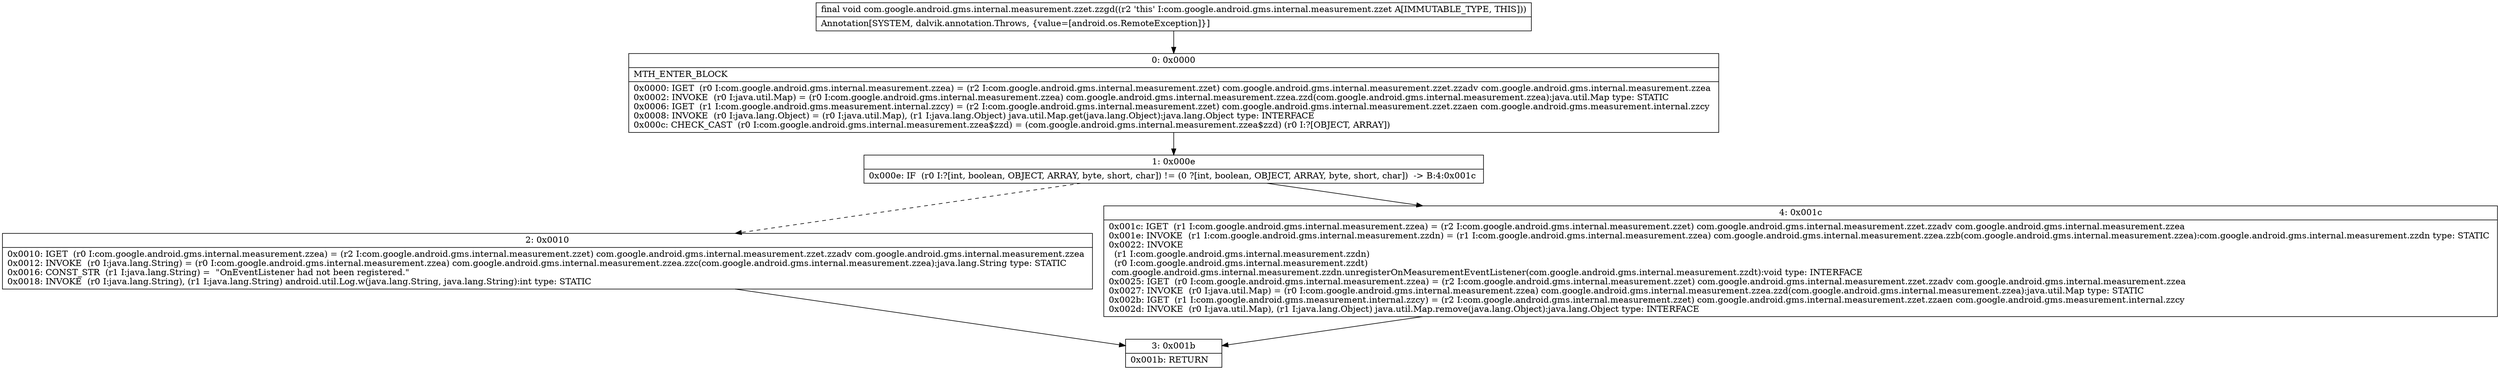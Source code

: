 digraph "CFG forcom.google.android.gms.internal.measurement.zzet.zzgd()V" {
Node_0 [shape=record,label="{0\:\ 0x0000|MTH_ENTER_BLOCK\l|0x0000: IGET  (r0 I:com.google.android.gms.internal.measurement.zzea) = (r2 I:com.google.android.gms.internal.measurement.zzet) com.google.android.gms.internal.measurement.zzet.zzadv com.google.android.gms.internal.measurement.zzea \l0x0002: INVOKE  (r0 I:java.util.Map) = (r0 I:com.google.android.gms.internal.measurement.zzea) com.google.android.gms.internal.measurement.zzea.zzd(com.google.android.gms.internal.measurement.zzea):java.util.Map type: STATIC \l0x0006: IGET  (r1 I:com.google.android.gms.measurement.internal.zzcy) = (r2 I:com.google.android.gms.internal.measurement.zzet) com.google.android.gms.internal.measurement.zzet.zzaen com.google.android.gms.measurement.internal.zzcy \l0x0008: INVOKE  (r0 I:java.lang.Object) = (r0 I:java.util.Map), (r1 I:java.lang.Object) java.util.Map.get(java.lang.Object):java.lang.Object type: INTERFACE \l0x000c: CHECK_CAST  (r0 I:com.google.android.gms.internal.measurement.zzea$zzd) = (com.google.android.gms.internal.measurement.zzea$zzd) (r0 I:?[OBJECT, ARRAY]) \l}"];
Node_1 [shape=record,label="{1\:\ 0x000e|0x000e: IF  (r0 I:?[int, boolean, OBJECT, ARRAY, byte, short, char]) != (0 ?[int, boolean, OBJECT, ARRAY, byte, short, char])  \-\> B:4:0x001c \l}"];
Node_2 [shape=record,label="{2\:\ 0x0010|0x0010: IGET  (r0 I:com.google.android.gms.internal.measurement.zzea) = (r2 I:com.google.android.gms.internal.measurement.zzet) com.google.android.gms.internal.measurement.zzet.zzadv com.google.android.gms.internal.measurement.zzea \l0x0012: INVOKE  (r0 I:java.lang.String) = (r0 I:com.google.android.gms.internal.measurement.zzea) com.google.android.gms.internal.measurement.zzea.zzc(com.google.android.gms.internal.measurement.zzea):java.lang.String type: STATIC \l0x0016: CONST_STR  (r1 I:java.lang.String) =  \"OnEventListener had not been registered.\" \l0x0018: INVOKE  (r0 I:java.lang.String), (r1 I:java.lang.String) android.util.Log.w(java.lang.String, java.lang.String):int type: STATIC \l}"];
Node_3 [shape=record,label="{3\:\ 0x001b|0x001b: RETURN   \l}"];
Node_4 [shape=record,label="{4\:\ 0x001c|0x001c: IGET  (r1 I:com.google.android.gms.internal.measurement.zzea) = (r2 I:com.google.android.gms.internal.measurement.zzet) com.google.android.gms.internal.measurement.zzet.zzadv com.google.android.gms.internal.measurement.zzea \l0x001e: INVOKE  (r1 I:com.google.android.gms.internal.measurement.zzdn) = (r1 I:com.google.android.gms.internal.measurement.zzea) com.google.android.gms.internal.measurement.zzea.zzb(com.google.android.gms.internal.measurement.zzea):com.google.android.gms.internal.measurement.zzdn type: STATIC \l0x0022: INVOKE  \l  (r1 I:com.google.android.gms.internal.measurement.zzdn)\l  (r0 I:com.google.android.gms.internal.measurement.zzdt)\l com.google.android.gms.internal.measurement.zzdn.unregisterOnMeasurementEventListener(com.google.android.gms.internal.measurement.zzdt):void type: INTERFACE \l0x0025: IGET  (r0 I:com.google.android.gms.internal.measurement.zzea) = (r2 I:com.google.android.gms.internal.measurement.zzet) com.google.android.gms.internal.measurement.zzet.zzadv com.google.android.gms.internal.measurement.zzea \l0x0027: INVOKE  (r0 I:java.util.Map) = (r0 I:com.google.android.gms.internal.measurement.zzea) com.google.android.gms.internal.measurement.zzea.zzd(com.google.android.gms.internal.measurement.zzea):java.util.Map type: STATIC \l0x002b: IGET  (r1 I:com.google.android.gms.measurement.internal.zzcy) = (r2 I:com.google.android.gms.internal.measurement.zzet) com.google.android.gms.internal.measurement.zzet.zzaen com.google.android.gms.measurement.internal.zzcy \l0x002d: INVOKE  (r0 I:java.util.Map), (r1 I:java.lang.Object) java.util.Map.remove(java.lang.Object):java.lang.Object type: INTERFACE \l}"];
MethodNode[shape=record,label="{final void com.google.android.gms.internal.measurement.zzet.zzgd((r2 'this' I:com.google.android.gms.internal.measurement.zzet A[IMMUTABLE_TYPE, THIS]))  | Annotation[SYSTEM, dalvik.annotation.Throws, \{value=[android.os.RemoteException]\}]\l}"];
MethodNode -> Node_0;
Node_0 -> Node_1;
Node_1 -> Node_2[style=dashed];
Node_1 -> Node_4;
Node_2 -> Node_3;
Node_4 -> Node_3;
}

